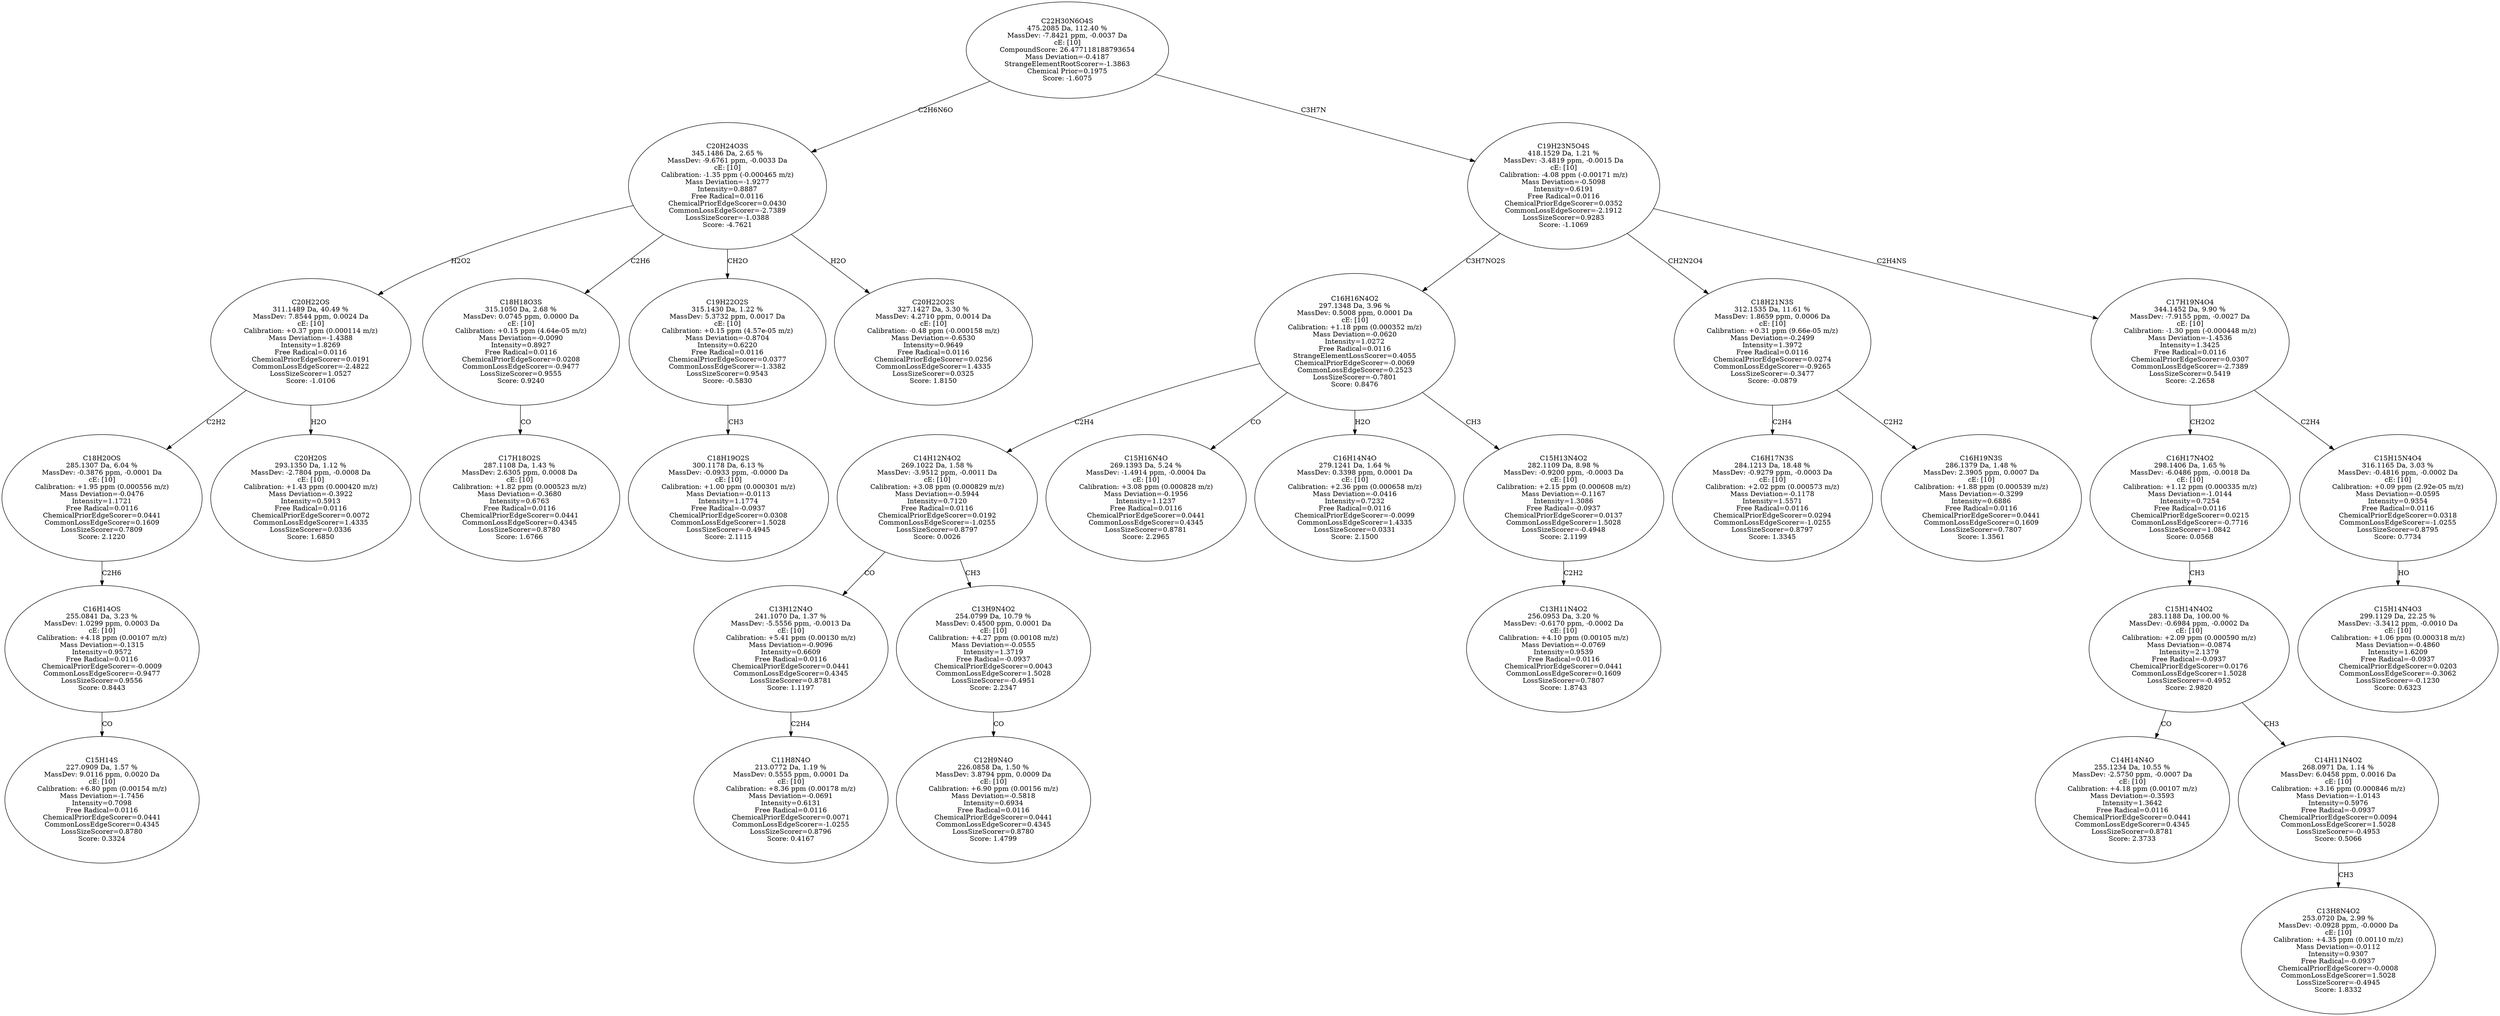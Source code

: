 strict digraph {
v1 [label="C15H14S\n227.0909 Da, 1.57 %\nMassDev: 9.0116 ppm, 0.0020 Da\ncE: [10]\nCalibration: +6.80 ppm (0.00154 m/z)\nMass Deviation=-1.7456\nIntensity=0.7098\nFree Radical=0.0116\nChemicalPriorEdgeScorer=0.0441\nCommonLossEdgeScorer=0.4345\nLossSizeScorer=0.8780\nScore: 0.3324"];
v2 [label="C16H14OS\n255.0841 Da, 3.23 %\nMassDev: 1.0299 ppm, 0.0003 Da\ncE: [10]\nCalibration: +4.18 ppm (0.00107 m/z)\nMass Deviation=-0.1315\nIntensity=0.9572\nFree Radical=0.0116\nChemicalPriorEdgeScorer=-0.0009\nCommonLossEdgeScorer=-0.9477\nLossSizeScorer=0.9556\nScore: 0.8443"];
v3 [label="C18H20OS\n285.1307 Da, 6.04 %\nMassDev: -0.3876 ppm, -0.0001 Da\ncE: [10]\nCalibration: +1.95 ppm (0.000556 m/z)\nMass Deviation=-0.0476\nIntensity=1.1721\nFree Radical=0.0116\nChemicalPriorEdgeScorer=0.0441\nCommonLossEdgeScorer=0.1609\nLossSizeScorer=0.7809\nScore: 2.1220"];
v4 [label="C20H20S\n293.1350 Da, 1.12 %\nMassDev: -2.7804 ppm, -0.0008 Da\ncE: [10]\nCalibration: +1.43 ppm (0.000420 m/z)\nMass Deviation=-0.3922\nIntensity=0.5913\nFree Radical=0.0116\nChemicalPriorEdgeScorer=0.0072\nCommonLossEdgeScorer=1.4335\nLossSizeScorer=0.0336\nScore: 1.6850"];
v5 [label="C20H22OS\n311.1489 Da, 40.49 %\nMassDev: 7.8544 ppm, 0.0024 Da\ncE: [10]\nCalibration: +0.37 ppm (0.000114 m/z)\nMass Deviation=-1.4388\nIntensity=1.8269\nFree Radical=0.0116\nChemicalPriorEdgeScorer=0.0191\nCommonLossEdgeScorer=-2.4822\nLossSizeScorer=1.0527\nScore: -1.0106"];
v6 [label="C17H18O2S\n287.1108 Da, 1.43 %\nMassDev: 2.6305 ppm, 0.0008 Da\ncE: [10]\nCalibration: +1.82 ppm (0.000523 m/z)\nMass Deviation=-0.3680\nIntensity=0.6763\nFree Radical=0.0116\nChemicalPriorEdgeScorer=0.0441\nCommonLossEdgeScorer=0.4345\nLossSizeScorer=0.8780\nScore: 1.6766"];
v7 [label="C18H18O3S\n315.1050 Da, 2.68 %\nMassDev: 0.0745 ppm, 0.0000 Da\ncE: [10]\nCalibration: +0.15 ppm (4.64e-05 m/z)\nMass Deviation=-0.0090\nIntensity=0.8927\nFree Radical=0.0116\nChemicalPriorEdgeScorer=0.0208\nCommonLossEdgeScorer=-0.9477\nLossSizeScorer=0.9555\nScore: 0.9240"];
v8 [label="C18H19O2S\n300.1178 Da, 6.13 %\nMassDev: -0.0933 ppm, -0.0000 Da\ncE: [10]\nCalibration: +1.00 ppm (0.000301 m/z)\nMass Deviation=-0.0113\nIntensity=1.1774\nFree Radical=-0.0937\nChemicalPriorEdgeScorer=0.0308\nCommonLossEdgeScorer=1.5028\nLossSizeScorer=-0.4945\nScore: 2.1115"];
v9 [label="C19H22O2S\n315.1430 Da, 1.22 %\nMassDev: 5.3732 ppm, 0.0017 Da\ncE: [10]\nCalibration: +0.15 ppm (4.57e-05 m/z)\nMass Deviation=-0.8704\nIntensity=0.6220\nFree Radical=0.0116\nChemicalPriorEdgeScorer=0.0377\nCommonLossEdgeScorer=-1.3382\nLossSizeScorer=0.9543\nScore: -0.5830"];
v10 [label="C20H22O2S\n327.1427 Da, 3.30 %\nMassDev: 4.2710 ppm, 0.0014 Da\ncE: [10]\nCalibration: -0.48 ppm (-0.000158 m/z)\nMass Deviation=-0.6530\nIntensity=0.9649\nFree Radical=0.0116\nChemicalPriorEdgeScorer=0.0256\nCommonLossEdgeScorer=1.4335\nLossSizeScorer=0.0325\nScore: 1.8150"];
v11 [label="C20H24O3S\n345.1486 Da, 2.65 %\nMassDev: -9.6761 ppm, -0.0033 Da\ncE: [10]\nCalibration: -1.35 ppm (-0.000465 m/z)\nMass Deviation=-1.9277\nIntensity=0.8887\nFree Radical=0.0116\nChemicalPriorEdgeScorer=0.0430\nCommonLossEdgeScorer=-2.7389\nLossSizeScorer=-1.0388\nScore: -4.7621"];
v12 [label="C11H8N4O\n213.0772 Da, 1.19 %\nMassDev: 0.5555 ppm, 0.0001 Da\ncE: [10]\nCalibration: +8.36 ppm (0.00178 m/z)\nMass Deviation=-0.0691\nIntensity=0.6131\nFree Radical=0.0116\nChemicalPriorEdgeScorer=0.0071\nCommonLossEdgeScorer=-1.0255\nLossSizeScorer=0.8796\nScore: 0.4167"];
v13 [label="C13H12N4O\n241.1070 Da, 1.37 %\nMassDev: -5.5556 ppm, -0.0013 Da\ncE: [10]\nCalibration: +5.41 ppm (0.00130 m/z)\nMass Deviation=-0.9096\nIntensity=0.6609\nFree Radical=0.0116\nChemicalPriorEdgeScorer=0.0441\nCommonLossEdgeScorer=0.4345\nLossSizeScorer=0.8781\nScore: 1.1197"];
v14 [label="C12H9N4O\n226.0858 Da, 1.50 %\nMassDev: 3.8794 ppm, 0.0009 Da\ncE: [10]\nCalibration: +6.90 ppm (0.00156 m/z)\nMass Deviation=-0.5818\nIntensity=0.6934\nFree Radical=0.0116\nChemicalPriorEdgeScorer=0.0441\nCommonLossEdgeScorer=0.4345\nLossSizeScorer=0.8780\nScore: 1.4799"];
v15 [label="C13H9N4O2\n254.0799 Da, 10.79 %\nMassDev: 0.4500 ppm, 0.0001 Da\ncE: [10]\nCalibration: +4.27 ppm (0.00108 m/z)\nMass Deviation=-0.0555\nIntensity=1.3719\nFree Radical=-0.0937\nChemicalPriorEdgeScorer=0.0043\nCommonLossEdgeScorer=1.5028\nLossSizeScorer=-0.4951\nScore: 2.2347"];
v16 [label="C14H12N4O2\n269.1022 Da, 1.58 %\nMassDev: -3.9512 ppm, -0.0011 Da\ncE: [10]\nCalibration: +3.08 ppm (0.000829 m/z)\nMass Deviation=-0.5944\nIntensity=0.7120\nFree Radical=0.0116\nChemicalPriorEdgeScorer=0.0192\nCommonLossEdgeScorer=-1.0255\nLossSizeScorer=0.8797\nScore: 0.0026"];
v17 [label="C15H16N4O\n269.1393 Da, 5.24 %\nMassDev: -1.4914 ppm, -0.0004 Da\ncE: [10]\nCalibration: +3.08 ppm (0.000828 m/z)\nMass Deviation=-0.1956\nIntensity=1.1237\nFree Radical=0.0116\nChemicalPriorEdgeScorer=0.0441\nCommonLossEdgeScorer=0.4345\nLossSizeScorer=0.8781\nScore: 2.2965"];
v18 [label="C16H14N4O\n279.1241 Da, 1.64 %\nMassDev: 0.3398 ppm, 0.0001 Da\ncE: [10]\nCalibration: +2.36 ppm (0.000658 m/z)\nMass Deviation=-0.0416\nIntensity=0.7232\nFree Radical=0.0116\nChemicalPriorEdgeScorer=-0.0099\nCommonLossEdgeScorer=1.4335\nLossSizeScorer=0.0331\nScore: 2.1500"];
v19 [label="C13H11N4O2\n256.0953 Da, 3.20 %\nMassDev: -0.6170 ppm, -0.0002 Da\ncE: [10]\nCalibration: +4.10 ppm (0.00105 m/z)\nMass Deviation=-0.0769\nIntensity=0.9539\nFree Radical=0.0116\nChemicalPriorEdgeScorer=0.0441\nCommonLossEdgeScorer=0.1609\nLossSizeScorer=0.7807\nScore: 1.8743"];
v20 [label="C15H13N4O2\n282.1109 Da, 8.98 %\nMassDev: -0.9200 ppm, -0.0003 Da\ncE: [10]\nCalibration: +2.15 ppm (0.000608 m/z)\nMass Deviation=-0.1167\nIntensity=1.3086\nFree Radical=-0.0937\nChemicalPriorEdgeScorer=0.0137\nCommonLossEdgeScorer=1.5028\nLossSizeScorer=-0.4948\nScore: 2.1199"];
v21 [label="C16H16N4O2\n297.1348 Da, 3.96 %\nMassDev: 0.5008 ppm, 0.0001 Da\ncE: [10]\nCalibration: +1.18 ppm (0.000352 m/z)\nMass Deviation=-0.0620\nIntensity=1.0272\nFree Radical=0.0116\nStrangeElementLossScorer=0.4055\nChemicalPriorEdgeScorer=-0.0069\nCommonLossEdgeScorer=0.2523\nLossSizeScorer=-0.7801\nScore: 0.8476"];
v22 [label="C16H17N3S\n284.1213 Da, 18.48 %\nMassDev: -0.9279 ppm, -0.0003 Da\ncE: [10]\nCalibration: +2.02 ppm (0.000573 m/z)\nMass Deviation=-0.1178\nIntensity=1.5571\nFree Radical=0.0116\nChemicalPriorEdgeScorer=0.0294\nCommonLossEdgeScorer=-1.0255\nLossSizeScorer=0.8797\nScore: 1.3345"];
v23 [label="C16H19N3S\n286.1379 Da, 1.48 %\nMassDev: 2.3905 ppm, 0.0007 Da\ncE: [10]\nCalibration: +1.88 ppm (0.000539 m/z)\nMass Deviation=-0.3299\nIntensity=0.6886\nFree Radical=0.0116\nChemicalPriorEdgeScorer=0.0441\nCommonLossEdgeScorer=0.1609\nLossSizeScorer=0.7807\nScore: 1.3561"];
v24 [label="C18H21N3S\n312.1535 Da, 11.61 %\nMassDev: 1.8659 ppm, 0.0006 Da\ncE: [10]\nCalibration: +0.31 ppm (9.66e-05 m/z)\nMass Deviation=-0.2499\nIntensity=1.3972\nFree Radical=0.0116\nChemicalPriorEdgeScorer=0.0274\nCommonLossEdgeScorer=-0.9265\nLossSizeScorer=-0.3477\nScore: -0.0879"];
v25 [label="C14H14N4O\n255.1234 Da, 10.55 %\nMassDev: -2.5750 ppm, -0.0007 Da\ncE: [10]\nCalibration: +4.18 ppm (0.00107 m/z)\nMass Deviation=-0.3593\nIntensity=1.3642\nFree Radical=0.0116\nChemicalPriorEdgeScorer=0.0441\nCommonLossEdgeScorer=0.4345\nLossSizeScorer=0.8781\nScore: 2.3733"];
v26 [label="C13H8N4O2\n253.0720 Da, 2.99 %\nMassDev: -0.0928 ppm, -0.0000 Da\ncE: [10]\nCalibration: +4.35 ppm (0.00110 m/z)\nMass Deviation=-0.0112\nIntensity=0.9307\nFree Radical=-0.0937\nChemicalPriorEdgeScorer=-0.0008\nCommonLossEdgeScorer=1.5028\nLossSizeScorer=-0.4945\nScore: 1.8332"];
v27 [label="C14H11N4O2\n268.0971 Da, 1.14 %\nMassDev: 6.0458 ppm, 0.0016 Da\ncE: [10]\nCalibration: +3.16 ppm (0.000846 m/z)\nMass Deviation=-1.0143\nIntensity=0.5976\nFree Radical=-0.0937\nChemicalPriorEdgeScorer=0.0094\nCommonLossEdgeScorer=1.5028\nLossSizeScorer=-0.4953\nScore: 0.5066"];
v28 [label="C15H14N4O2\n283.1188 Da, 100.00 %\nMassDev: -0.6984 ppm, -0.0002 Da\ncE: [10]\nCalibration: +2.09 ppm (0.000590 m/z)\nMass Deviation=-0.0874\nIntensity=2.1379\nFree Radical=-0.0937\nChemicalPriorEdgeScorer=0.0176\nCommonLossEdgeScorer=1.5028\nLossSizeScorer=-0.4952\nScore: 2.9820"];
v29 [label="C16H17N4O2\n298.1406 Da, 1.65 %\nMassDev: -6.0486 ppm, -0.0018 Da\ncE: [10]\nCalibration: +1.12 ppm (0.000335 m/z)\nMass Deviation=-1.0144\nIntensity=0.7254\nFree Radical=0.0116\nChemicalPriorEdgeScorer=0.0215\nCommonLossEdgeScorer=-0.7716\nLossSizeScorer=1.0842\nScore: 0.0568"];
v30 [label="C15H14N4O3\n299.1129 Da, 22.25 %\nMassDev: -3.3412 ppm, -0.0010 Da\ncE: [10]\nCalibration: +1.06 ppm (0.000318 m/z)\nMass Deviation=-0.4860\nIntensity=1.6209\nFree Radical=-0.0937\nChemicalPriorEdgeScorer=0.0203\nCommonLossEdgeScorer=-0.3062\nLossSizeScorer=-0.1230\nScore: 0.6323"];
v31 [label="C15H15N4O4\n316.1165 Da, 3.03 %\nMassDev: -0.4816 ppm, -0.0002 Da\ncE: [10]\nCalibration: +0.09 ppm (2.92e-05 m/z)\nMass Deviation=-0.0595\nIntensity=0.9354\nFree Radical=0.0116\nChemicalPriorEdgeScorer=0.0318\nCommonLossEdgeScorer=-1.0255\nLossSizeScorer=0.8795\nScore: 0.7734"];
v32 [label="C17H19N4O4\n344.1452 Da, 9.90 %\nMassDev: -7.9155 ppm, -0.0027 Da\ncE: [10]\nCalibration: -1.30 ppm (-0.000448 m/z)\nMass Deviation=-1.4536\nIntensity=1.3425\nFree Radical=0.0116\nChemicalPriorEdgeScorer=0.0307\nCommonLossEdgeScorer=-2.7389\nLossSizeScorer=0.5419\nScore: -2.2658"];
v33 [label="C19H23N5O4S\n418.1529 Da, 1.21 %\nMassDev: -3.4819 ppm, -0.0015 Da\ncE: [10]\nCalibration: -4.08 ppm (-0.00171 m/z)\nMass Deviation=-0.5098\nIntensity=0.6191\nFree Radical=0.0116\nChemicalPriorEdgeScorer=0.0352\nCommonLossEdgeScorer=-2.1912\nLossSizeScorer=0.9283\nScore: -1.1069"];
v34 [label="C22H30N6O4S\n475.2085 Da, 112.40 %\nMassDev: -7.8421 ppm, -0.0037 Da\ncE: [10]\nCompoundScore: 26.477118188793654\nMass Deviation=-0.4187\nStrangeElementRootScorer=-1.3863\nChemical Prior=0.1975\nScore: -1.6075"];
v2 -> v1 [label="CO"];
v3 -> v2 [label="C2H6"];
v5 -> v3 [label="C2H2"];
v5 -> v4 [label="H2O"];
v11 -> v5 [label="H2O2"];
v7 -> v6 [label="CO"];
v11 -> v7 [label="C2H6"];
v9 -> v8 [label="CH3"];
v11 -> v9 [label="CH2O"];
v11 -> v10 [label="H2O"];
v34 -> v11 [label="C2H6N6O"];
v13 -> v12 [label="C2H4"];
v16 -> v13 [label="CO"];
v15 -> v14 [label="CO"];
v16 -> v15 [label="CH3"];
v21 -> v16 [label="C2H4"];
v21 -> v17 [label="CO"];
v21 -> v18 [label="H2O"];
v20 -> v19 [label="C2H2"];
v21 -> v20 [label="CH3"];
v33 -> v21 [label="C3H7NO2S"];
v24 -> v22 [label="C2H4"];
v24 -> v23 [label="C2H2"];
v33 -> v24 [label="CH2N2O4"];
v28 -> v25 [label="CO"];
v27 -> v26 [label="CH3"];
v28 -> v27 [label="CH3"];
v29 -> v28 [label="CH3"];
v32 -> v29 [label="CH2O2"];
v31 -> v30 [label="HO"];
v32 -> v31 [label="C2H4"];
v33 -> v32 [label="C2H4NS"];
v34 -> v33 [label="C3H7N"];
}